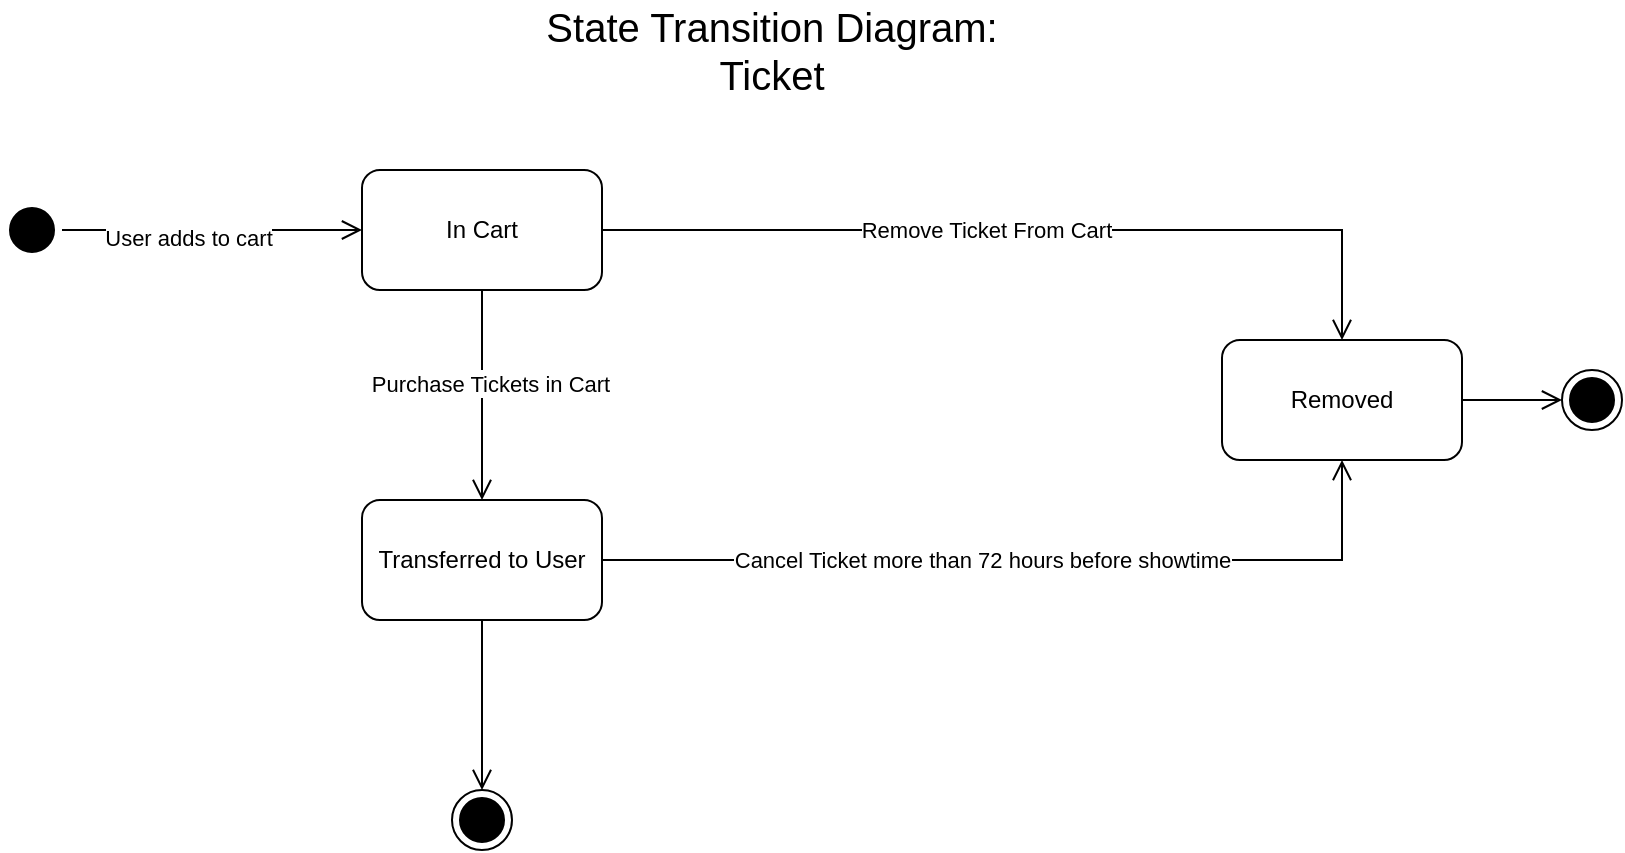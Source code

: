 <mxfile version="24.8.6">
  <diagram name="Page-1" id="DNe7bdjcsITiFmNubsdb">
    <mxGraphModel dx="2266" dy="818" grid="1" gridSize="10" guides="1" tooltips="1" connect="1" arrows="1" fold="1" page="1" pageScale="1" pageWidth="1400" pageHeight="850" math="0" shadow="0">
      <root>
        <mxCell id="0" />
        <mxCell id="1" parent="0" />
        <mxCell id="rYqSU0_YD1WcTbU8GYVV-1" value="In Cart" style="rounded=1;whiteSpace=wrap;html=1;" vertex="1" parent="1">
          <mxGeometry x="180" y="85" width="120" height="60" as="geometry" />
        </mxCell>
        <mxCell id="rYqSU0_YD1WcTbU8GYVV-2" value="" style="ellipse;html=1;shape=startState;fillColor=#000000;strokeColor=#000000;" vertex="1" parent="1">
          <mxGeometry y="100" width="30" height="30" as="geometry" />
        </mxCell>
        <mxCell id="rYqSU0_YD1WcTbU8GYVV-3" value="" style="edgeStyle=orthogonalEdgeStyle;html=1;verticalAlign=bottom;endArrow=open;endSize=8;strokeColor=#000000;rounded=0;entryX=0;entryY=0.5;entryDx=0;entryDy=0;" edge="1" source="rYqSU0_YD1WcTbU8GYVV-2" parent="1" target="rYqSU0_YD1WcTbU8GYVV-1">
          <mxGeometry relative="1" as="geometry">
            <mxPoint x="65" y="175" as="targetPoint" />
            <Array as="points">
              <mxPoint x="120" y="115" />
              <mxPoint x="120" y="115" />
            </Array>
          </mxGeometry>
        </mxCell>
        <mxCell id="rYqSU0_YD1WcTbU8GYVV-29" value="User adds to cart" style="edgeLabel;html=1;align=center;verticalAlign=middle;resizable=0;points=[];" vertex="1" connectable="0" parent="rYqSU0_YD1WcTbU8GYVV-3">
          <mxGeometry x="-0.164" y="-4" relative="1" as="geometry">
            <mxPoint as="offset" />
          </mxGeometry>
        </mxCell>
        <mxCell id="rYqSU0_YD1WcTbU8GYVV-5" value="Transferred to User" style="rounded=1;whiteSpace=wrap;html=1;" vertex="1" parent="1">
          <mxGeometry x="180" y="250" width="120" height="60" as="geometry" />
        </mxCell>
        <mxCell id="rYqSU0_YD1WcTbU8GYVV-8" value="Removed" style="rounded=1;whiteSpace=wrap;html=1;" vertex="1" parent="1">
          <mxGeometry x="610" y="170" width="120" height="60" as="geometry" />
        </mxCell>
        <mxCell id="rYqSU0_YD1WcTbU8GYVV-10" value="" style="edgeStyle=orthogonalEdgeStyle;rounded=0;orthogonalLoop=1;jettySize=auto;html=1;endArrow=open;endFill=0;endSize=8;exitX=1;exitY=0.5;exitDx=0;exitDy=0;entryX=0;entryY=0.5;entryDx=0;entryDy=0;" edge="1" parent="1" source="rYqSU0_YD1WcTbU8GYVV-8" target="rYqSU0_YD1WcTbU8GYVV-9">
          <mxGeometry relative="1" as="geometry">
            <mxPoint x="790" y="280" as="targetPoint" />
          </mxGeometry>
        </mxCell>
        <mxCell id="rYqSU0_YD1WcTbU8GYVV-9" value="" style="ellipse;html=1;shape=endState;fillColor=#000000;strokeColor=#000000;" vertex="1" parent="1">
          <mxGeometry x="780" y="185" width="30" height="30" as="geometry" />
        </mxCell>
        <mxCell id="rYqSU0_YD1WcTbU8GYVV-13" value="" style="edgeStyle=orthogonalEdgeStyle;html=1;verticalAlign=bottom;endArrow=open;endSize=8;strokeColor=#000000;rounded=0;entryX=0.5;entryY=0;entryDx=0;entryDy=0;exitX=1;exitY=0.5;exitDx=0;exitDy=0;" edge="1" parent="1" source="rYqSU0_YD1WcTbU8GYVV-1" target="rYqSU0_YD1WcTbU8GYVV-8">
          <mxGeometry relative="1" as="geometry">
            <mxPoint x="555" y="205" as="targetPoint" />
            <mxPoint x="480" y="250" as="sourcePoint" />
            <Array as="points">
              <mxPoint x="670" y="115" />
              <mxPoint x="670" y="170" />
            </Array>
          </mxGeometry>
        </mxCell>
        <mxCell id="rYqSU0_YD1WcTbU8GYVV-14" value="Remove Ticket From Cart" style="edgeLabel;html=1;align=center;verticalAlign=middle;resizable=0;points=[];" vertex="1" connectable="0" parent="rYqSU0_YD1WcTbU8GYVV-13">
          <mxGeometry x="-0.097" relative="1" as="geometry">
            <mxPoint as="offset" />
          </mxGeometry>
        </mxCell>
        <mxCell id="rYqSU0_YD1WcTbU8GYVV-17" value="" style="edgeStyle=orthogonalEdgeStyle;html=1;verticalAlign=bottom;endArrow=open;endSize=8;strokeColor=#000000;rounded=0;entryX=0.5;entryY=0;entryDx=0;entryDy=0;exitX=0.5;exitY=1;exitDx=0;exitDy=0;" edge="1" parent="1" source="rYqSU0_YD1WcTbU8GYVV-1" target="rYqSU0_YD1WcTbU8GYVV-5">
          <mxGeometry relative="1" as="geometry">
            <mxPoint x="190" y="125" as="targetPoint" />
            <mxPoint x="20" y="125" as="sourcePoint" />
            <Array as="points" />
          </mxGeometry>
        </mxCell>
        <mxCell id="rYqSU0_YD1WcTbU8GYVV-18" value="Text" style="edgeLabel;html=1;align=center;verticalAlign=middle;resizable=0;points=[];" vertex="1" connectable="0" parent="rYqSU0_YD1WcTbU8GYVV-17">
          <mxGeometry x="-0.129" y="1" relative="1" as="geometry">
            <mxPoint as="offset" />
          </mxGeometry>
        </mxCell>
        <mxCell id="rYqSU0_YD1WcTbU8GYVV-19" value="Purchase Tickets in Cart" style="edgeLabel;html=1;align=center;verticalAlign=middle;resizable=0;points=[];" vertex="1" connectable="0" parent="rYqSU0_YD1WcTbU8GYVV-17">
          <mxGeometry x="-0.106" y="4" relative="1" as="geometry">
            <mxPoint as="offset" />
          </mxGeometry>
        </mxCell>
        <mxCell id="rYqSU0_YD1WcTbU8GYVV-20" value="" style="edgeStyle=orthogonalEdgeStyle;html=1;verticalAlign=bottom;endArrow=open;endSize=8;strokeColor=#000000;rounded=0;entryX=0.5;entryY=1;entryDx=0;entryDy=0;exitX=1;exitY=0.5;exitDx=0;exitDy=0;" edge="1" parent="1" source="rYqSU0_YD1WcTbU8GYVV-5" target="rYqSU0_YD1WcTbU8GYVV-8">
          <mxGeometry relative="1" as="geometry">
            <mxPoint x="840" y="180" as="targetPoint" />
            <mxPoint x="310" y="125" as="sourcePoint" />
            <Array as="points">
              <mxPoint x="670" y="280" />
              <mxPoint x="670" y="230" />
            </Array>
          </mxGeometry>
        </mxCell>
        <mxCell id="rYqSU0_YD1WcTbU8GYVV-21" value="Cancel Ticket more than 72 hours before showtime" style="edgeLabel;html=1;align=center;verticalAlign=middle;resizable=0;points=[];" vertex="1" connectable="0" parent="rYqSU0_YD1WcTbU8GYVV-20">
          <mxGeometry x="-0.097" relative="1" as="geometry">
            <mxPoint as="offset" />
          </mxGeometry>
        </mxCell>
        <mxCell id="rYqSU0_YD1WcTbU8GYVV-26" value="" style="edgeStyle=orthogonalEdgeStyle;rounded=0;orthogonalLoop=1;jettySize=auto;html=1;endArrow=open;endFill=0;endSize=8;entryX=0.5;entryY=0;entryDx=0;entryDy=0;exitX=0.5;exitY=1;exitDx=0;exitDy=0;" edge="1" parent="1" source="rYqSU0_YD1WcTbU8GYVV-5" target="rYqSU0_YD1WcTbU8GYVV-27">
          <mxGeometry relative="1" as="geometry">
            <mxPoint x="300" y="470" as="targetPoint" />
            <mxPoint x="360" y="350" as="sourcePoint" />
          </mxGeometry>
        </mxCell>
        <mxCell id="rYqSU0_YD1WcTbU8GYVV-27" value="" style="ellipse;html=1;shape=endState;fillColor=#000000;strokeColor=#000000;" vertex="1" parent="1">
          <mxGeometry x="225" y="395" width="30" height="30" as="geometry" />
        </mxCell>
        <mxCell id="rYqSU0_YD1WcTbU8GYVV-28" value="&lt;font style=&quot;font-size: 20px;&quot;&gt;State Transition Diagram: Ticket&lt;/font&gt;" style="text;html=1;align=center;verticalAlign=middle;whiteSpace=wrap;rounded=0;" vertex="1" parent="1">
          <mxGeometry x="260" width="250" height="50" as="geometry" />
        </mxCell>
      </root>
    </mxGraphModel>
  </diagram>
</mxfile>
